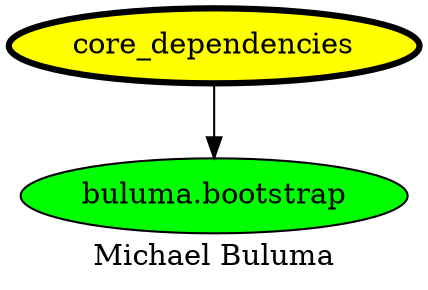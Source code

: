 digraph PhiloDilemma {
  label = "Michael Buluma" ;
  overlap=false
  {
    "core_dependencies" [fillcolor=yellow style=filled penwidth=3]
    "buluma.bootstrap" [fillcolor=green style=filled]
  }
  "core_dependencies" -> "buluma.bootstrap"
}
